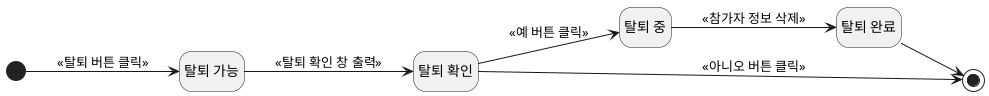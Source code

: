 @startuml
hide empty description
left to right direction

state "탈퇴 가능" as 탈퇴가능
state "탈퇴 확인" as 탈퇴확인
state "탈퇴 중" as 탈퇴중
state "탈퇴 완료" as 탈퇴완료


[*] --> 탈퇴가능 : <<탈퇴 버튼 클릭>>
탈퇴가능 --> 탈퇴확인 : <<탈퇴 확인 창 출력>>
탈퇴확인 --> 탈퇴중 : <<예 버튼 클릭>>
탈퇴확인 --> [*] : <<아니오 버튼 클릭>>
탈퇴중 --> 탈퇴완료 : <<참가자 정보 삭제>>
탈퇴완료 --> [*]
@enduml